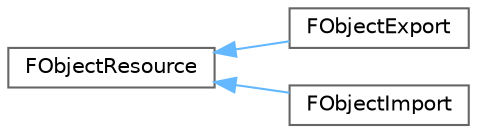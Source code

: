 digraph "Graphical Class Hierarchy"
{
 // INTERACTIVE_SVG=YES
 // LATEX_PDF_SIZE
  bgcolor="transparent";
  edge [fontname=Helvetica,fontsize=10,labelfontname=Helvetica,labelfontsize=10];
  node [fontname=Helvetica,fontsize=10,shape=box,height=0.2,width=0.4];
  rankdir="LR";
  Node0 [id="Node000000",label="FObjectResource",height=0.2,width=0.4,color="grey40", fillcolor="white", style="filled",URL="$d3/d21/structFObjectResource.html",tooltip="Base class for UObject resource types."];
  Node0 -> Node1 [id="edge4508_Node000000_Node000001",dir="back",color="steelblue1",style="solid",tooltip=" "];
  Node1 [id="Node000001",label="FObjectExport",height=0.2,width=0.4,color="grey40", fillcolor="white", style="filled",URL="$d7/dbc/structFObjectExport.html",tooltip="UObject resource type for objects that are contained within this package and can be referenced by oth..."];
  Node0 -> Node2 [id="edge4509_Node000000_Node000002",dir="back",color="steelblue1",style="solid",tooltip=" "];
  Node2 [id="Node000002",label="FObjectImport",height=0.2,width=0.4,color="grey40", fillcolor="white", style="filled",URL="$d0/db4/structFObjectImport.html",tooltip="UObject resource type for objects that are referenced by this package, but contained within another p..."];
}

